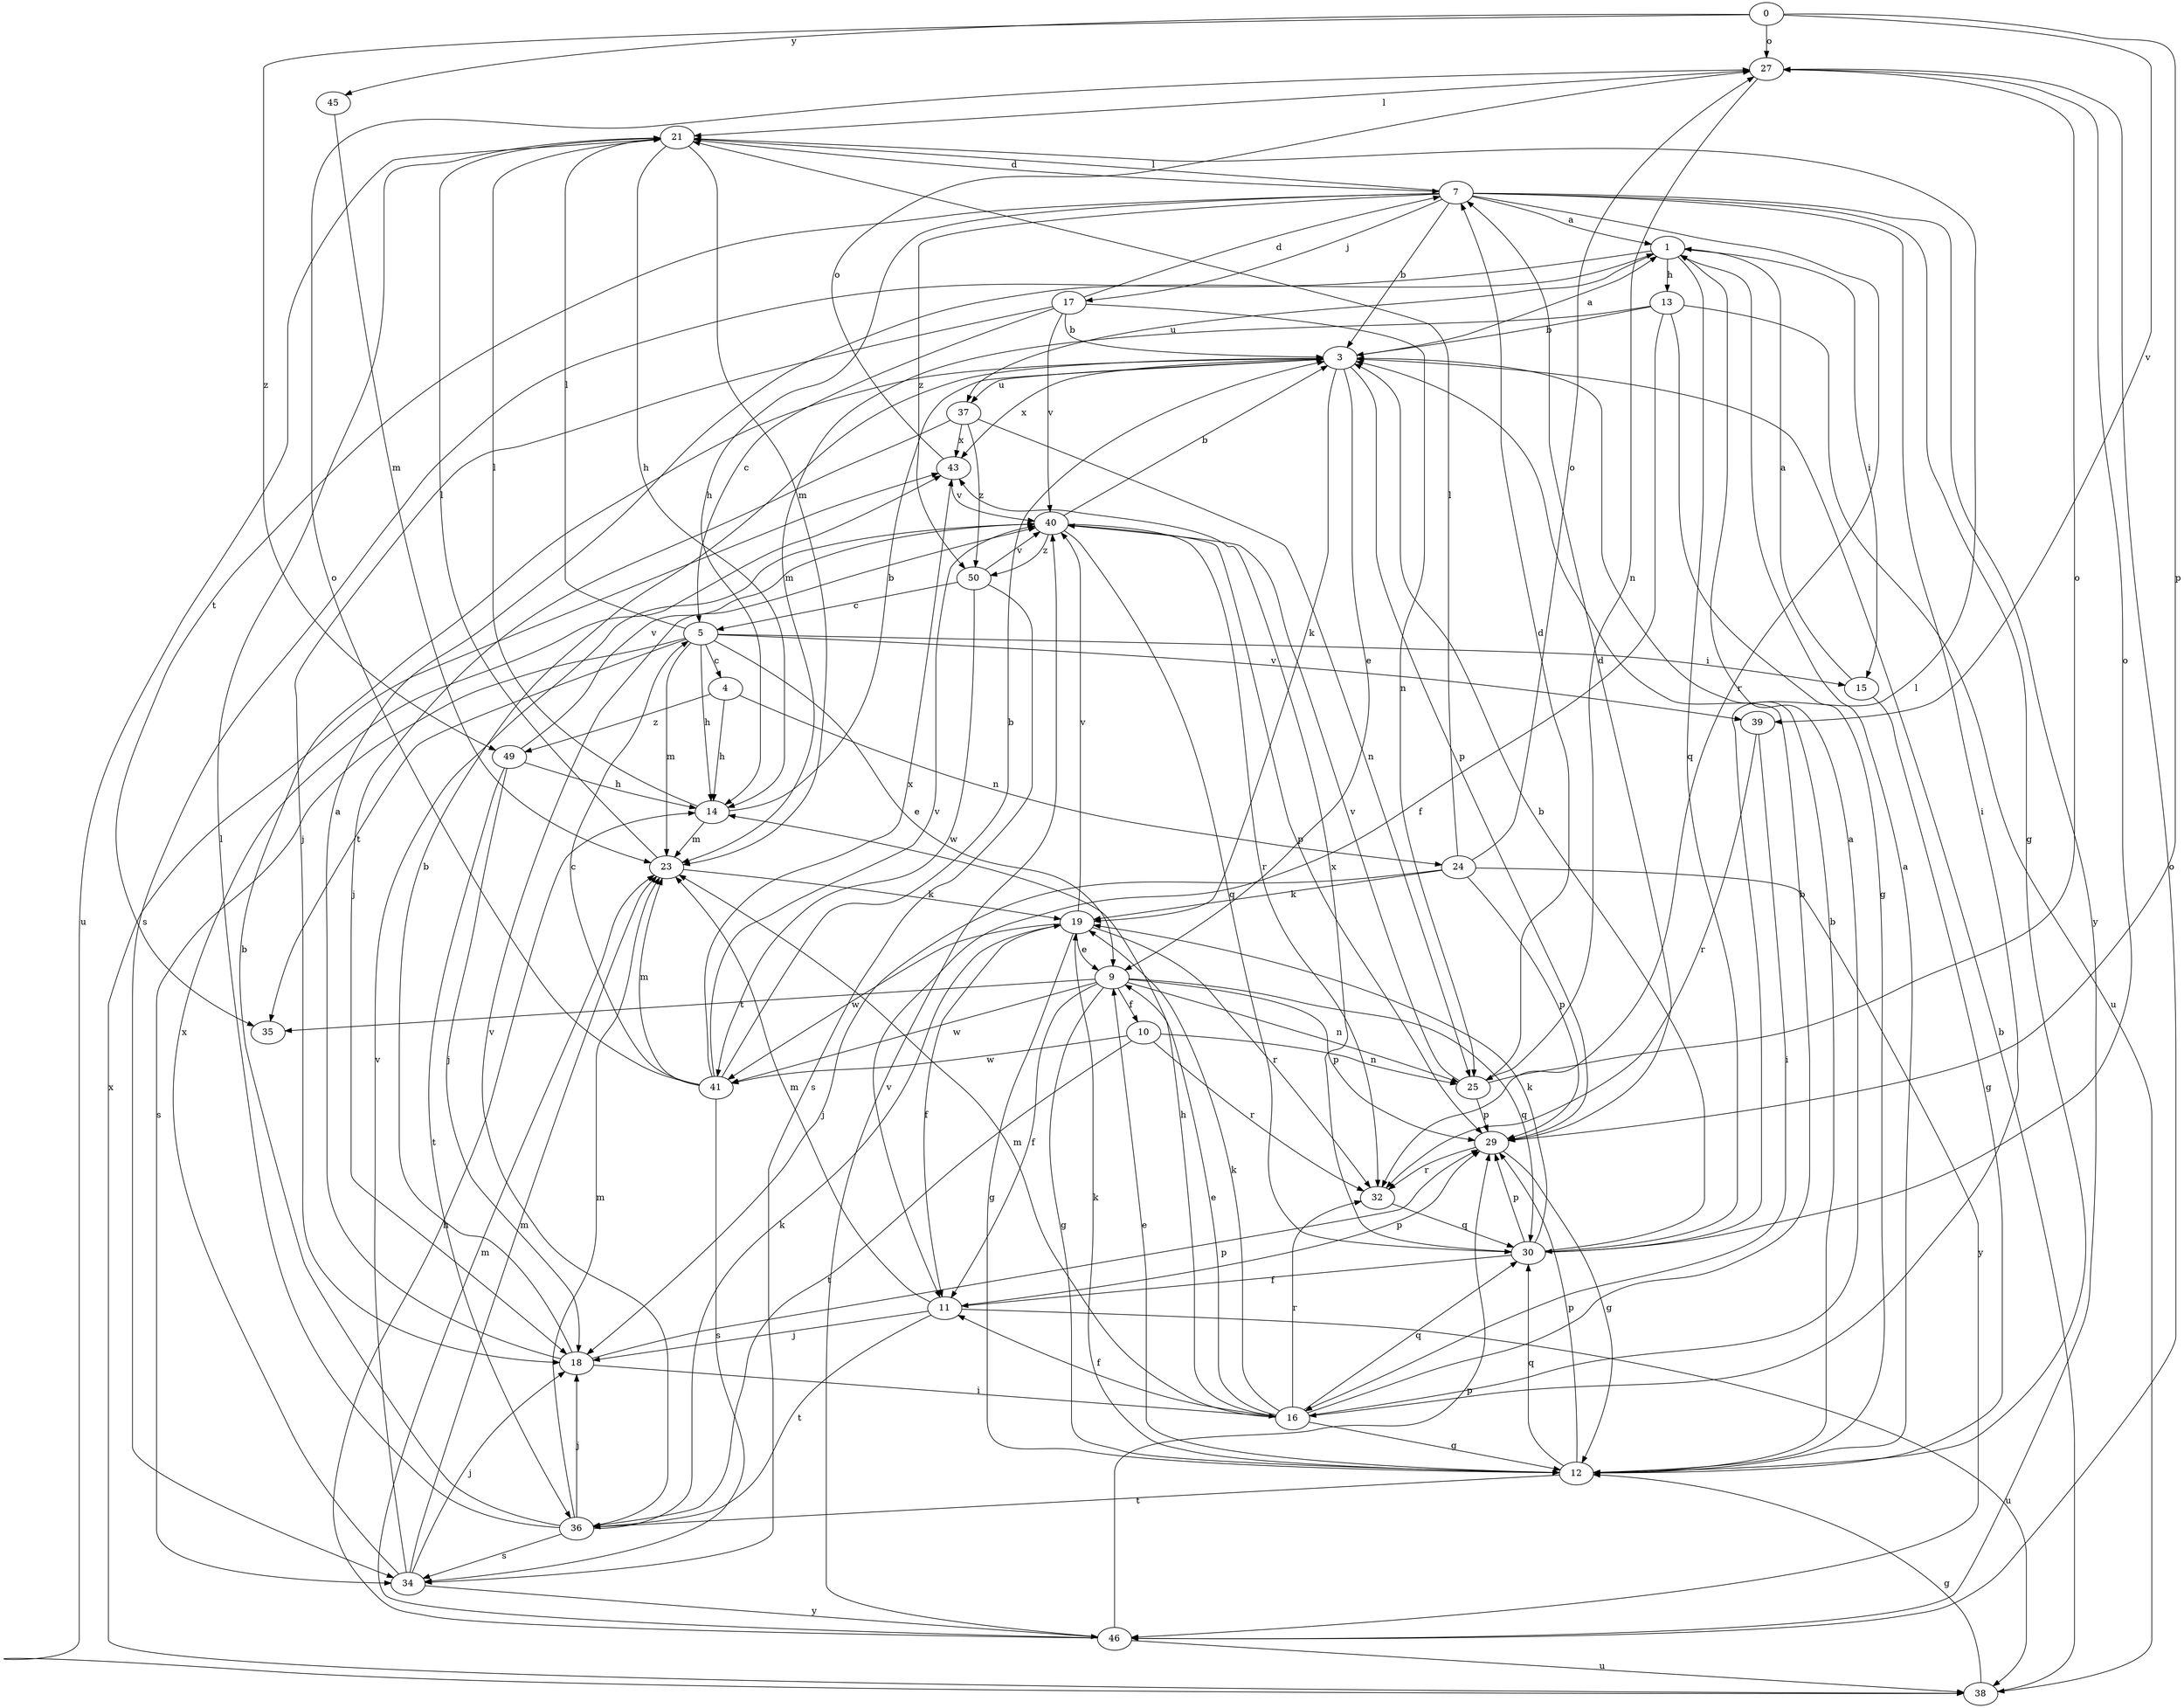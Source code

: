 strict digraph  {
0;
1;
3;
4;
5;
7;
9;
10;
11;
12;
13;
14;
15;
16;
17;
18;
19;
21;
23;
24;
25;
27;
29;
30;
32;
34;
35;
36;
37;
38;
39;
40;
41;
43;
45;
46;
49;
50;
0 -> 27  [label=o];
0 -> 29  [label=p];
0 -> 39  [label=v];
0 -> 45  [label=y];
0 -> 49  [label=z];
1 -> 13  [label=h];
1 -> 15  [label=i];
1 -> 30  [label=q];
1 -> 34  [label=s];
1 -> 37  [label=u];
3 -> 1  [label=a];
3 -> 9  [label=e];
3 -> 19  [label=k];
3 -> 29  [label=p];
3 -> 37  [label=u];
3 -> 43  [label=x];
4 -> 14  [label=h];
4 -> 24  [label=n];
4 -> 49  [label=z];
5 -> 4  [label=c];
5 -> 9  [label=e];
5 -> 14  [label=h];
5 -> 15  [label=i];
5 -> 21  [label=l];
5 -> 23  [label=m];
5 -> 34  [label=s];
5 -> 35  [label=t];
5 -> 39  [label=v];
7 -> 1  [label=a];
7 -> 3  [label=b];
7 -> 12  [label=g];
7 -> 14  [label=h];
7 -> 16  [label=i];
7 -> 17  [label=j];
7 -> 21  [label=l];
7 -> 32  [label=r];
7 -> 35  [label=t];
7 -> 46  [label=y];
7 -> 50  [label=z];
9 -> 10  [label=f];
9 -> 11  [label=f];
9 -> 12  [label=g];
9 -> 25  [label=n];
9 -> 29  [label=p];
9 -> 30  [label=q];
9 -> 35  [label=t];
9 -> 41  [label=w];
10 -> 25  [label=n];
10 -> 32  [label=r];
10 -> 36  [label=t];
10 -> 41  [label=w];
11 -> 18  [label=j];
11 -> 23  [label=m];
11 -> 29  [label=p];
11 -> 36  [label=t];
11 -> 38  [label=u];
12 -> 1  [label=a];
12 -> 3  [label=b];
12 -> 9  [label=e];
12 -> 19  [label=k];
12 -> 29  [label=p];
12 -> 30  [label=q];
12 -> 36  [label=t];
13 -> 3  [label=b];
13 -> 11  [label=f];
13 -> 12  [label=g];
13 -> 23  [label=m];
13 -> 38  [label=u];
14 -> 3  [label=b];
14 -> 21  [label=l];
14 -> 23  [label=m];
15 -> 1  [label=a];
15 -> 12  [label=g];
16 -> 1  [label=a];
16 -> 3  [label=b];
16 -> 9  [label=e];
16 -> 11  [label=f];
16 -> 12  [label=g];
16 -> 14  [label=h];
16 -> 19  [label=k];
16 -> 23  [label=m];
16 -> 30  [label=q];
16 -> 32  [label=r];
17 -> 3  [label=b];
17 -> 5  [label=c];
17 -> 7  [label=d];
17 -> 18  [label=j];
17 -> 25  [label=n];
17 -> 40  [label=v];
18 -> 1  [label=a];
18 -> 3  [label=b];
18 -> 16  [label=i];
18 -> 29  [label=p];
19 -> 9  [label=e];
19 -> 11  [label=f];
19 -> 12  [label=g];
19 -> 32  [label=r];
19 -> 40  [label=v];
19 -> 41  [label=w];
21 -> 7  [label=d];
21 -> 14  [label=h];
21 -> 23  [label=m];
21 -> 38  [label=u];
23 -> 19  [label=k];
23 -> 21  [label=l];
24 -> 18  [label=j];
24 -> 19  [label=k];
24 -> 21  [label=l];
24 -> 27  [label=o];
24 -> 29  [label=p];
24 -> 46  [label=y];
25 -> 7  [label=d];
25 -> 27  [label=o];
25 -> 29  [label=p];
25 -> 40  [label=v];
27 -> 21  [label=l];
27 -> 25  [label=n];
29 -> 7  [label=d];
29 -> 12  [label=g];
29 -> 32  [label=r];
30 -> 3  [label=b];
30 -> 11  [label=f];
30 -> 19  [label=k];
30 -> 21  [label=l];
30 -> 27  [label=o];
30 -> 29  [label=p];
30 -> 43  [label=x];
32 -> 30  [label=q];
34 -> 18  [label=j];
34 -> 23  [label=m];
34 -> 40  [label=v];
34 -> 43  [label=x];
34 -> 46  [label=y];
36 -> 3  [label=b];
36 -> 18  [label=j];
36 -> 19  [label=k];
36 -> 21  [label=l];
36 -> 23  [label=m];
36 -> 34  [label=s];
36 -> 40  [label=v];
37 -> 18  [label=j];
37 -> 25  [label=n];
37 -> 43  [label=x];
37 -> 50  [label=z];
38 -> 3  [label=b];
38 -> 12  [label=g];
38 -> 43  [label=x];
39 -> 16  [label=i];
39 -> 32  [label=r];
40 -> 3  [label=b];
40 -> 29  [label=p];
40 -> 30  [label=q];
40 -> 32  [label=r];
40 -> 50  [label=z];
41 -> 3  [label=b];
41 -> 5  [label=c];
41 -> 23  [label=m];
41 -> 27  [label=o];
41 -> 34  [label=s];
41 -> 40  [label=v];
41 -> 43  [label=x];
43 -> 27  [label=o];
43 -> 40  [label=v];
45 -> 23  [label=m];
46 -> 14  [label=h];
46 -> 23  [label=m];
46 -> 27  [label=o];
46 -> 29  [label=p];
46 -> 38  [label=u];
46 -> 40  [label=v];
49 -> 14  [label=h];
49 -> 18  [label=j];
49 -> 36  [label=t];
49 -> 40  [label=v];
50 -> 5  [label=c];
50 -> 34  [label=s];
50 -> 40  [label=v];
50 -> 41  [label=w];
}
